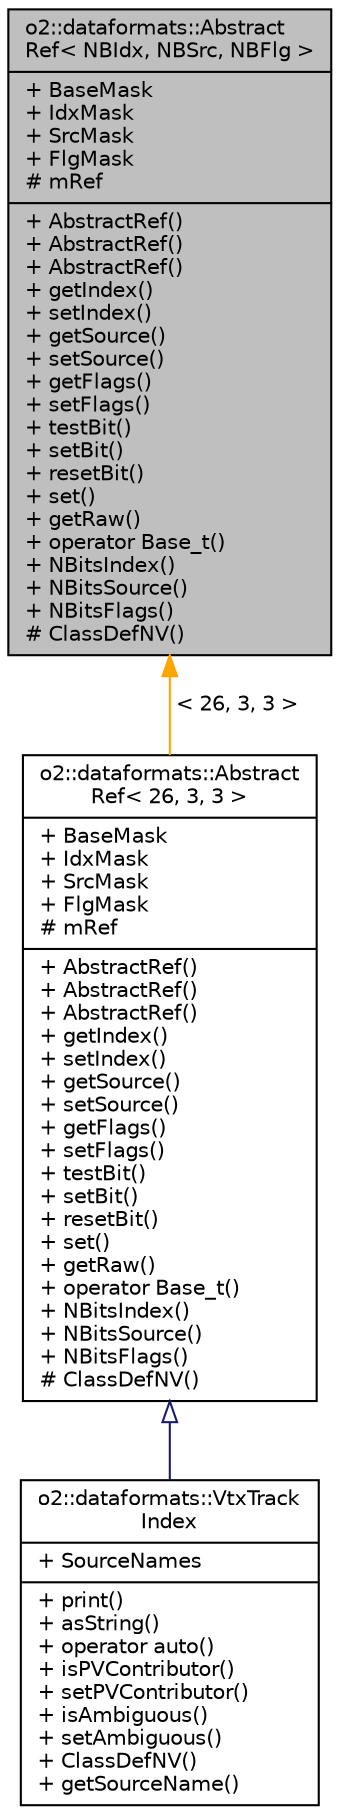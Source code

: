 digraph "o2::dataformats::AbstractRef&lt; NBIdx, NBSrc, NBFlg &gt;"
{
 // INTERACTIVE_SVG=YES
  bgcolor="transparent";
  edge [fontname="Helvetica",fontsize="10",labelfontname="Helvetica",labelfontsize="10"];
  node [fontname="Helvetica",fontsize="10",shape=record];
  Node0 [label="{o2::dataformats::Abstract\lRef\< NBIdx, NBSrc, NBFlg \>\n|+ BaseMask\l+ IdxMask\l+ SrcMask\l+ FlgMask\l# mRef\l|+ AbstractRef()\l+ AbstractRef()\l+ AbstractRef()\l+ getIndex()\l+ setIndex()\l+ getSource()\l+ setSource()\l+ getFlags()\l+ setFlags()\l+ testBit()\l+ setBit()\l+ resetBit()\l+ set()\l+ getRaw()\l+ operator Base_t()\l+ NBitsIndex()\l+ NBitsSource()\l+ NBitsFlags()\l# ClassDefNV()\l}",height=0.2,width=0.4,color="black", fillcolor="grey75", style="filled", fontcolor="black"];
  Node0 -> Node1 [dir="back",color="orange",fontsize="10",style="solid",label=" \< 26, 3, 3 \>" ,fontname="Helvetica"];
  Node1 [label="{o2::dataformats::Abstract\lRef\< 26, 3, 3 \>\n|+ BaseMask\l+ IdxMask\l+ SrcMask\l+ FlgMask\l# mRef\l|+ AbstractRef()\l+ AbstractRef()\l+ AbstractRef()\l+ getIndex()\l+ setIndex()\l+ getSource()\l+ setSource()\l+ getFlags()\l+ setFlags()\l+ testBit()\l+ setBit()\l+ resetBit()\l+ set()\l+ getRaw()\l+ operator Base_t()\l+ NBitsIndex()\l+ NBitsSource()\l+ NBitsFlags()\l# ClassDefNV()\l}",height=0.2,width=0.4,color="black",URL="$d2/dd3/classo2_1_1dataformats_1_1AbstractRef.html"];
  Node1 -> Node2 [dir="back",color="midnightblue",fontsize="10",style="solid",arrowtail="onormal",fontname="Helvetica"];
  Node2 [label="{o2::dataformats::VtxTrack\lIndex\n|+ SourceNames\l|+ print()\l+ asString()\l+ operator auto()\l+ isPVContributor()\l+ setPVContributor()\l+ isAmbiguous()\l+ setAmbiguous()\l+ ClassDefNV()\l+ getSourceName()\l}",height=0.2,width=0.4,color="black",URL="$db/dd9/classo2_1_1dataformats_1_1VtxTrackIndex.html"];
}
